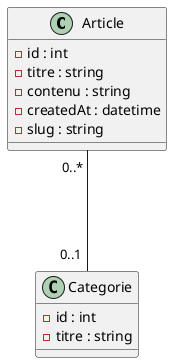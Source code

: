 @startuml
'https://plantuml.com/class-diagram


class Article {
-id : int
-titre : string
-contenu : string
-createdAt : datetime
-slug : string
}

class Categorie {
-id : int
-titre : string
}

Article  "0..* " ---  "0..1 " Categorie

@enduml
